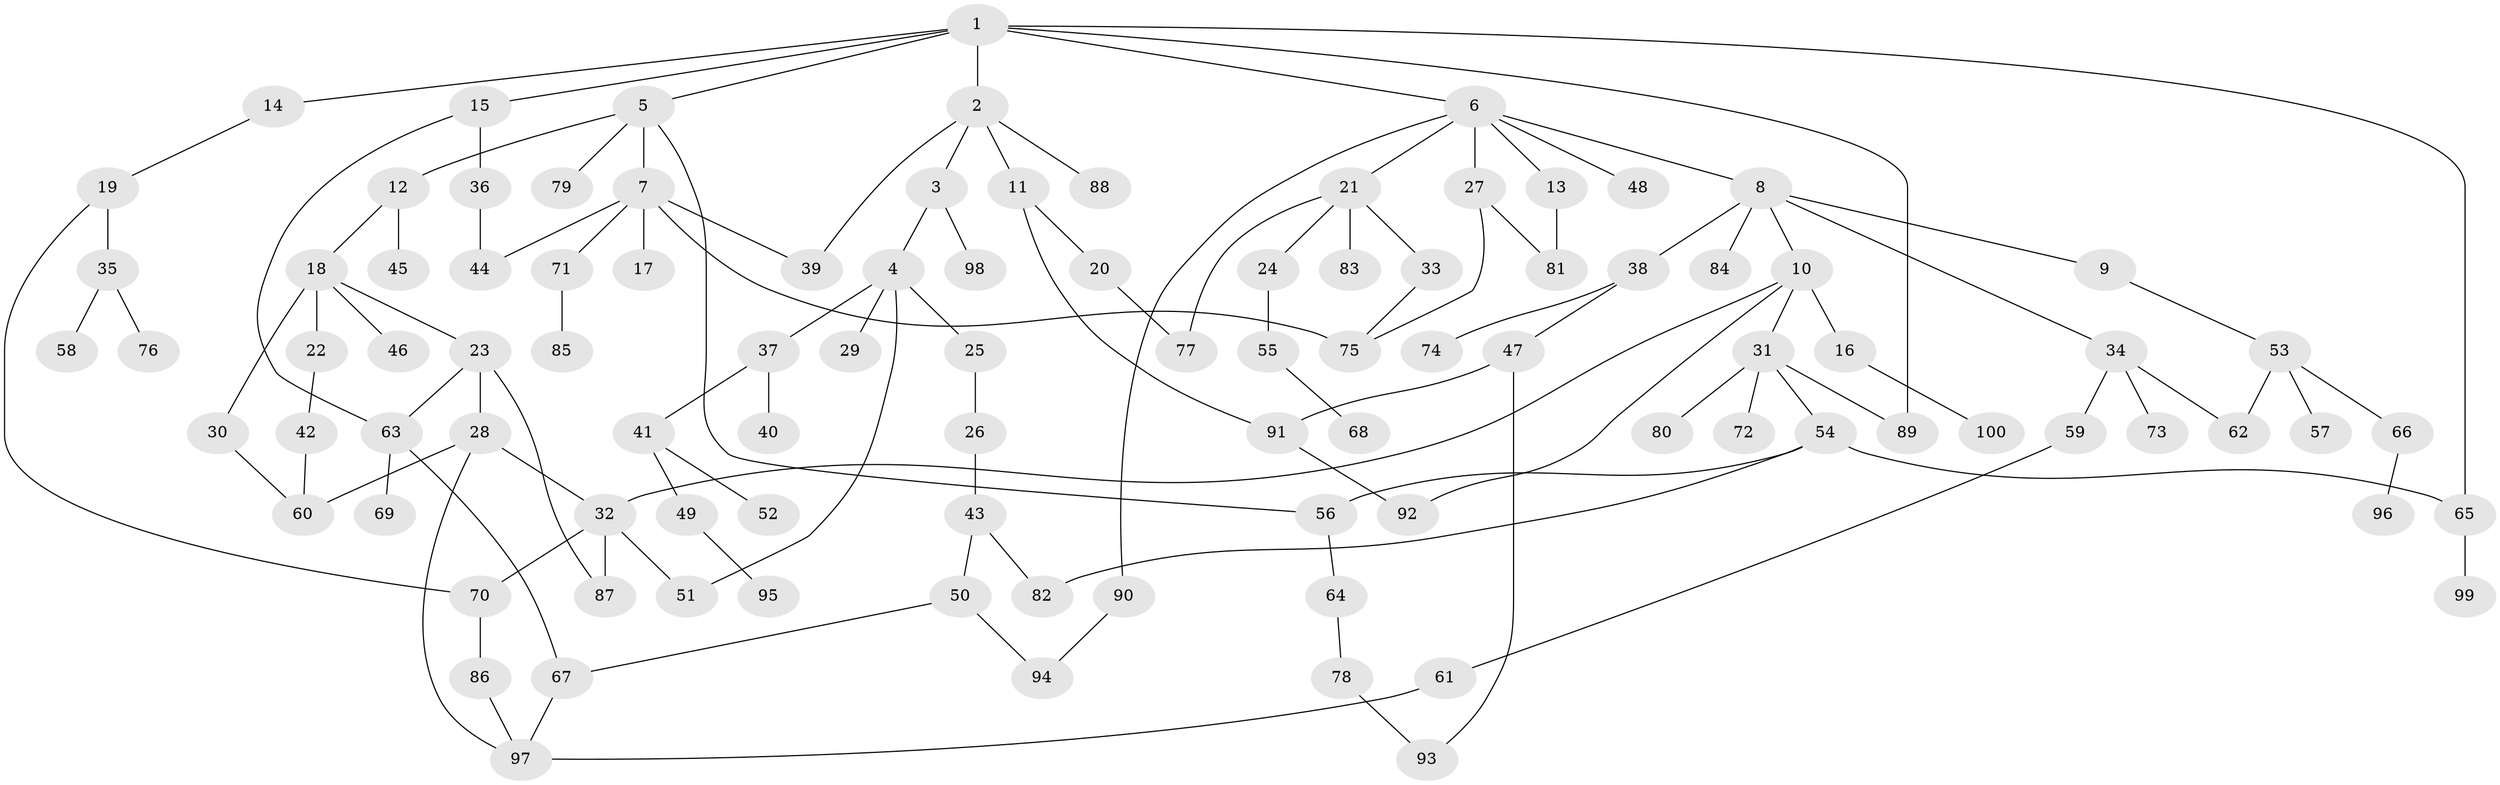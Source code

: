 // Generated by graph-tools (version 1.1) at 2025/38/02/21/25 10:38:51]
// undirected, 100 vertices, 125 edges
graph export_dot {
graph [start="1"]
  node [color=gray90,style=filled];
  1;
  2;
  3;
  4;
  5;
  6;
  7;
  8;
  9;
  10;
  11;
  12;
  13;
  14;
  15;
  16;
  17;
  18;
  19;
  20;
  21;
  22;
  23;
  24;
  25;
  26;
  27;
  28;
  29;
  30;
  31;
  32;
  33;
  34;
  35;
  36;
  37;
  38;
  39;
  40;
  41;
  42;
  43;
  44;
  45;
  46;
  47;
  48;
  49;
  50;
  51;
  52;
  53;
  54;
  55;
  56;
  57;
  58;
  59;
  60;
  61;
  62;
  63;
  64;
  65;
  66;
  67;
  68;
  69;
  70;
  71;
  72;
  73;
  74;
  75;
  76;
  77;
  78;
  79;
  80;
  81;
  82;
  83;
  84;
  85;
  86;
  87;
  88;
  89;
  90;
  91;
  92;
  93;
  94;
  95;
  96;
  97;
  98;
  99;
  100;
  1 -- 2;
  1 -- 5;
  1 -- 6;
  1 -- 14;
  1 -- 15;
  1 -- 65;
  1 -- 89;
  2 -- 3;
  2 -- 11;
  2 -- 39;
  2 -- 88;
  3 -- 4;
  3 -- 98;
  4 -- 25;
  4 -- 29;
  4 -- 37;
  4 -- 51;
  5 -- 7;
  5 -- 12;
  5 -- 56;
  5 -- 79;
  6 -- 8;
  6 -- 13;
  6 -- 21;
  6 -- 27;
  6 -- 48;
  6 -- 90;
  7 -- 17;
  7 -- 44;
  7 -- 71;
  7 -- 75;
  7 -- 39;
  8 -- 9;
  8 -- 10;
  8 -- 34;
  8 -- 38;
  8 -- 84;
  9 -- 53;
  10 -- 16;
  10 -- 31;
  10 -- 32;
  10 -- 92;
  11 -- 20;
  11 -- 91;
  12 -- 18;
  12 -- 45;
  13 -- 81;
  14 -- 19;
  15 -- 36;
  15 -- 63;
  16 -- 100;
  18 -- 22;
  18 -- 23;
  18 -- 30;
  18 -- 46;
  19 -- 35;
  19 -- 70;
  20 -- 77;
  21 -- 24;
  21 -- 33;
  21 -- 77;
  21 -- 83;
  22 -- 42;
  23 -- 28;
  23 -- 87;
  23 -- 63;
  24 -- 55;
  25 -- 26;
  26 -- 43;
  27 -- 81;
  27 -- 75;
  28 -- 97;
  28 -- 32;
  28 -- 60;
  30 -- 60;
  31 -- 54;
  31 -- 72;
  31 -- 80;
  31 -- 89;
  32 -- 51;
  32 -- 70;
  32 -- 87;
  33 -- 75;
  34 -- 59;
  34 -- 62;
  34 -- 73;
  35 -- 58;
  35 -- 76;
  36 -- 44;
  37 -- 40;
  37 -- 41;
  38 -- 47;
  38 -- 74;
  41 -- 49;
  41 -- 52;
  42 -- 60;
  43 -- 50;
  43 -- 82;
  47 -- 91;
  47 -- 93;
  49 -- 95;
  50 -- 94;
  50 -- 67;
  53 -- 57;
  53 -- 66;
  53 -- 62;
  54 -- 82;
  54 -- 65;
  54 -- 56;
  55 -- 68;
  56 -- 64;
  59 -- 61;
  61 -- 97;
  63 -- 67;
  63 -- 69;
  64 -- 78;
  65 -- 99;
  66 -- 96;
  67 -- 97;
  70 -- 86;
  71 -- 85;
  78 -- 93;
  86 -- 97;
  90 -- 94;
  91 -- 92;
}
